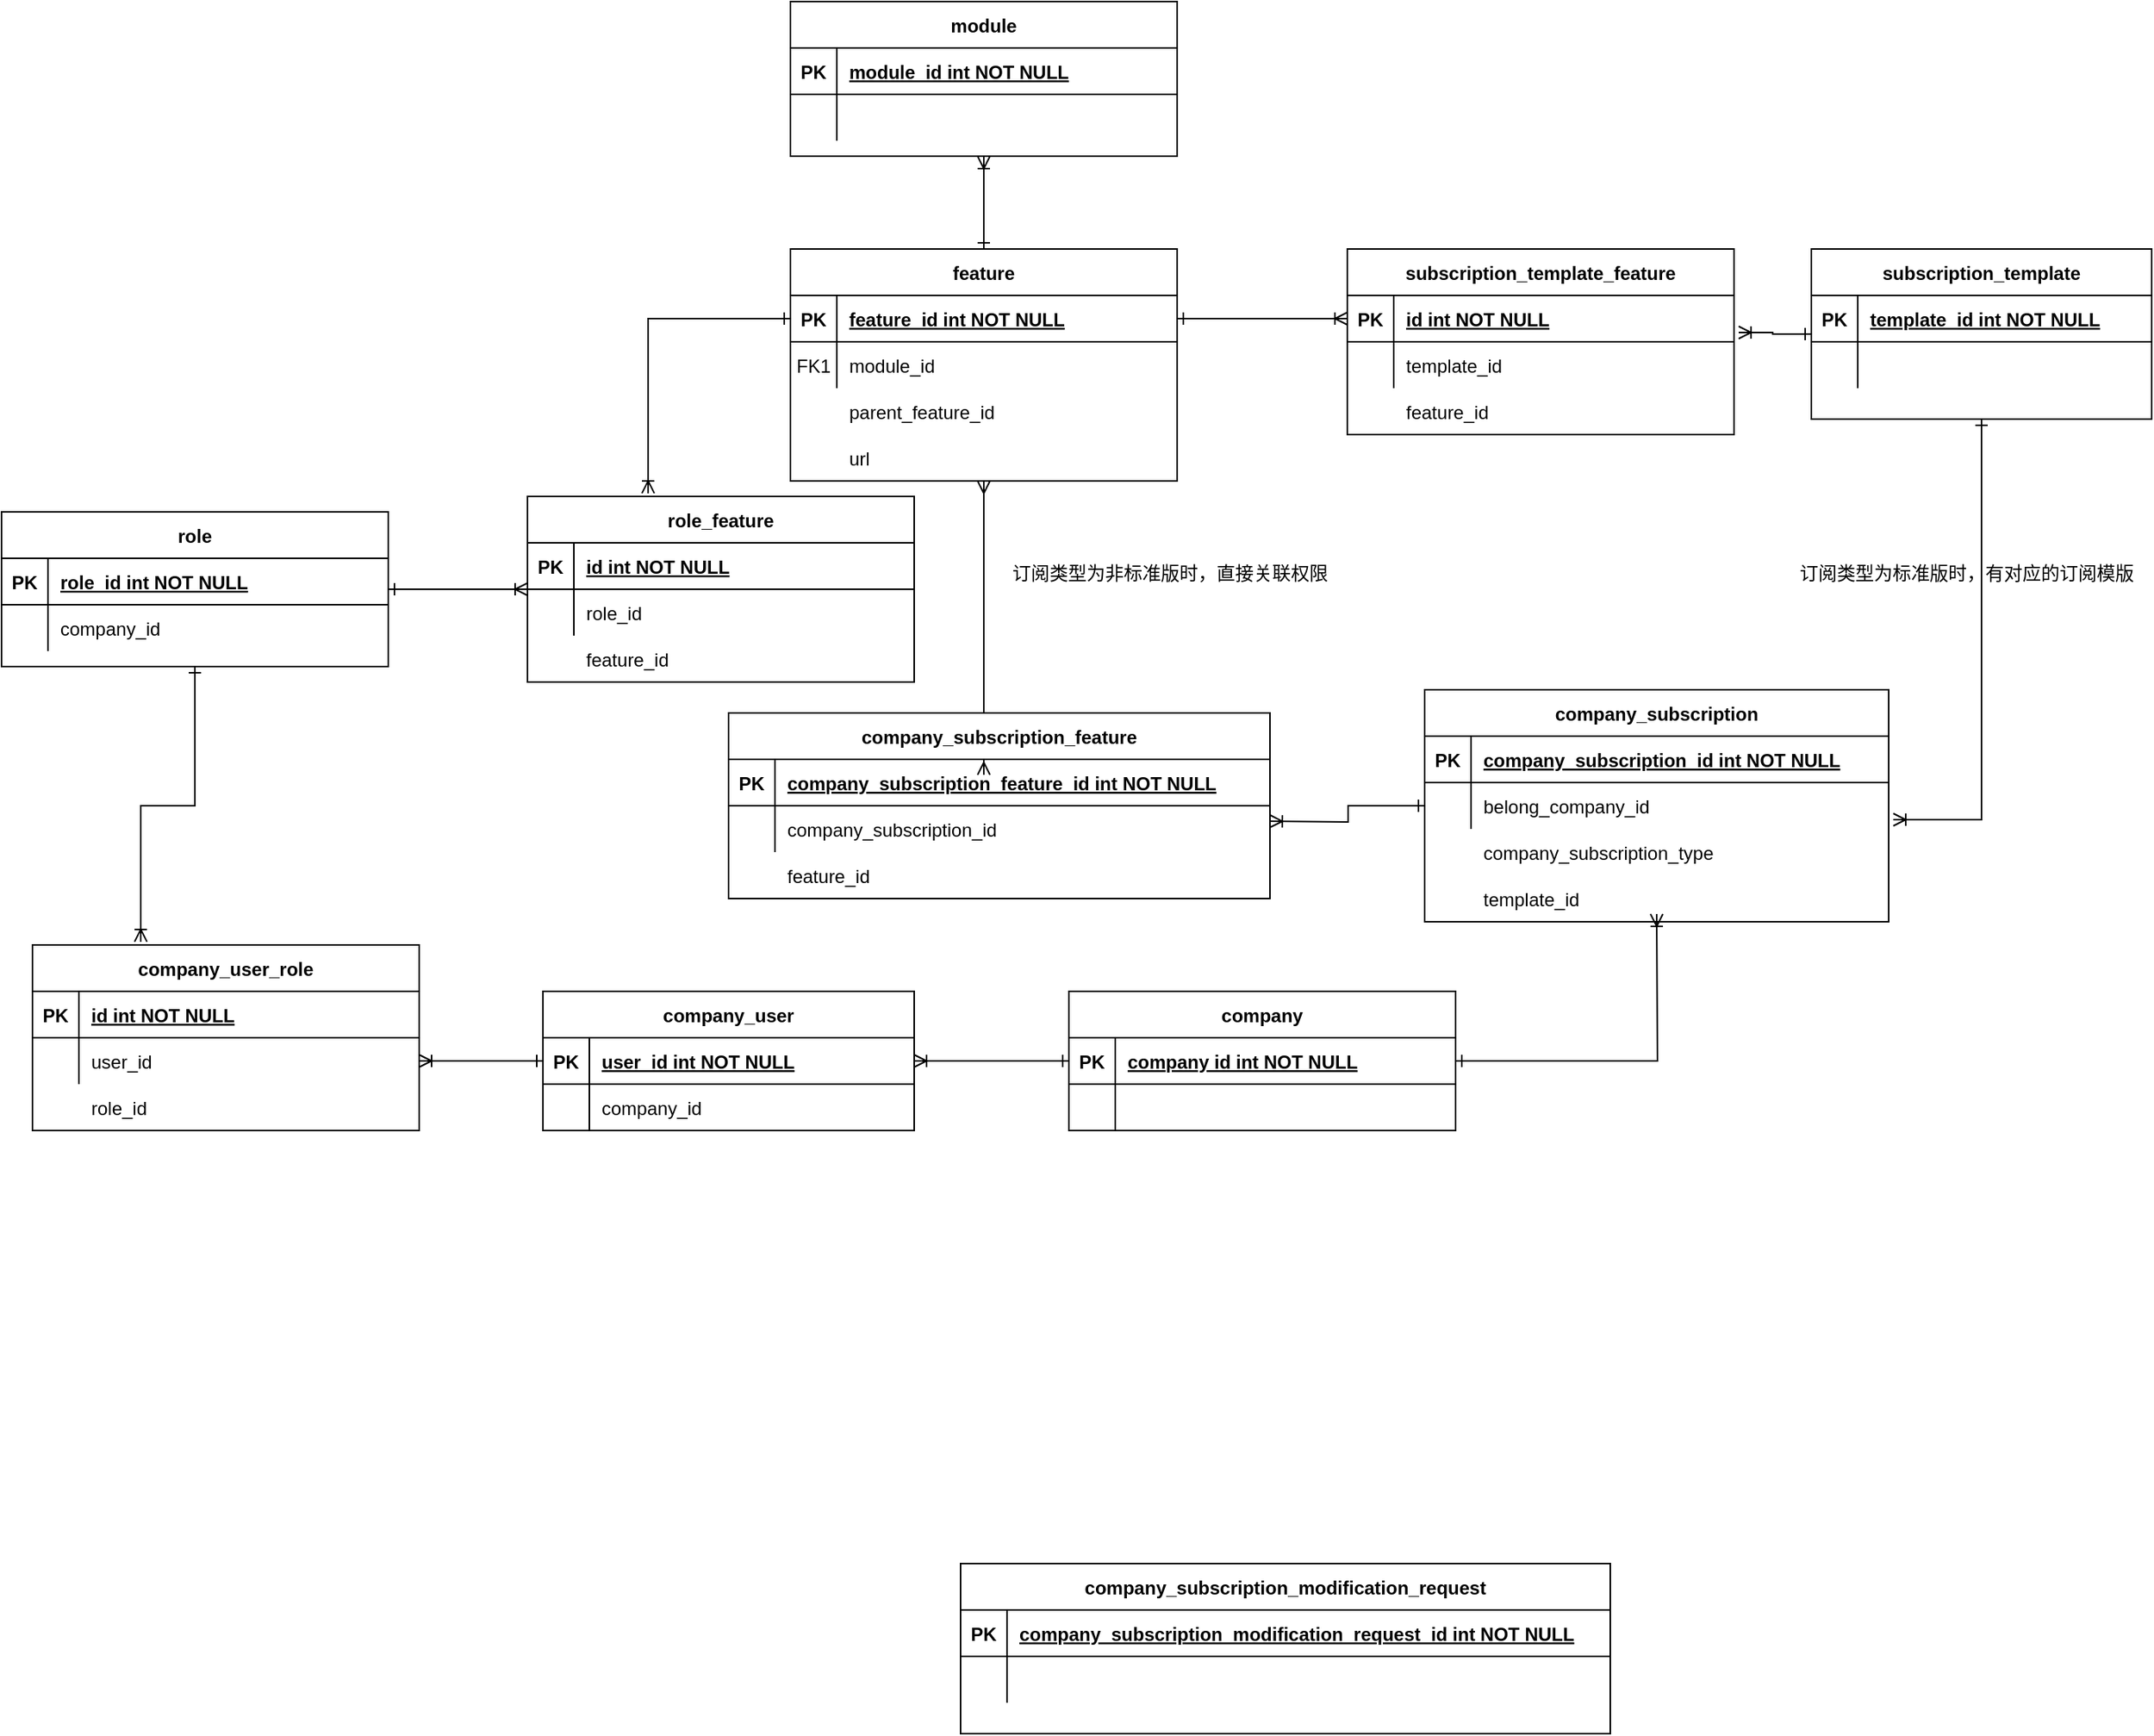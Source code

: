 <mxfile version="20.2.8" type="github">
  <diagram id="R2lEEEUBdFMjLlhIrx00" name="Page-1">
    <mxGraphModel dx="1426" dy="793" grid="1" gridSize="10" guides="1" tooltips="1" connect="1" arrows="1" fold="1" page="0" pageScale="1" pageWidth="850" pageHeight="1100" math="0" shadow="0" extFonts="Permanent Marker^https://fonts.googleapis.com/css?family=Permanent+Marker">
      <root>
        <mxCell id="0" />
        <mxCell id="1" parent="0" />
        <mxCell id="xBfSmEdKa_RjBlRWM9iu-1" value="company" style="shape=table;startSize=30;container=1;collapsible=1;childLayout=tableLayout;fixedRows=1;rowLines=0;fontStyle=1;align=center;resizeLast=1;" vertex="1" parent="1">
          <mxGeometry x="780" y="920" width="250" height="90" as="geometry" />
        </mxCell>
        <mxCell id="xBfSmEdKa_RjBlRWM9iu-2" value="" style="shape=partialRectangle;collapsible=0;dropTarget=0;pointerEvents=0;fillColor=none;points=[[0,0.5],[1,0.5]];portConstraint=eastwest;top=0;left=0;right=0;bottom=1;" vertex="1" parent="xBfSmEdKa_RjBlRWM9iu-1">
          <mxGeometry y="30" width="250" height="30" as="geometry" />
        </mxCell>
        <mxCell id="xBfSmEdKa_RjBlRWM9iu-3" value="PK" style="shape=partialRectangle;overflow=hidden;connectable=0;fillColor=none;top=0;left=0;bottom=0;right=0;fontStyle=1;" vertex="1" parent="xBfSmEdKa_RjBlRWM9iu-2">
          <mxGeometry width="30" height="30" as="geometry">
            <mxRectangle width="30" height="30" as="alternateBounds" />
          </mxGeometry>
        </mxCell>
        <mxCell id="xBfSmEdKa_RjBlRWM9iu-4" value="company id int NOT NULL " style="shape=partialRectangle;overflow=hidden;connectable=0;fillColor=none;top=0;left=0;bottom=0;right=0;align=left;spacingLeft=6;fontStyle=5;" vertex="1" parent="xBfSmEdKa_RjBlRWM9iu-2">
          <mxGeometry x="30" width="220" height="30" as="geometry">
            <mxRectangle width="220" height="30" as="alternateBounds" />
          </mxGeometry>
        </mxCell>
        <mxCell id="xBfSmEdKa_RjBlRWM9iu-5" value="" style="shape=partialRectangle;collapsible=0;dropTarget=0;pointerEvents=0;fillColor=none;points=[[0,0.5],[1,0.5]];portConstraint=eastwest;top=0;left=0;right=0;bottom=0;" vertex="1" parent="xBfSmEdKa_RjBlRWM9iu-1">
          <mxGeometry y="60" width="250" height="30" as="geometry" />
        </mxCell>
        <mxCell id="xBfSmEdKa_RjBlRWM9iu-6" value="" style="shape=partialRectangle;overflow=hidden;connectable=0;fillColor=none;top=0;left=0;bottom=0;right=0;" vertex="1" parent="xBfSmEdKa_RjBlRWM9iu-5">
          <mxGeometry width="30" height="30" as="geometry">
            <mxRectangle width="30" height="30" as="alternateBounds" />
          </mxGeometry>
        </mxCell>
        <mxCell id="xBfSmEdKa_RjBlRWM9iu-7" value="" style="shape=partialRectangle;overflow=hidden;connectable=0;fillColor=none;top=0;left=0;bottom=0;right=0;align=left;spacingLeft=6;" vertex="1" parent="xBfSmEdKa_RjBlRWM9iu-5">
          <mxGeometry x="30" width="220" height="30" as="geometry">
            <mxRectangle width="220" height="30" as="alternateBounds" />
          </mxGeometry>
        </mxCell>
        <mxCell id="xBfSmEdKa_RjBlRWM9iu-9" value="company_subscription_modification_request" style="shape=table;startSize=30;container=1;collapsible=1;childLayout=tableLayout;fixedRows=1;rowLines=0;fontStyle=1;align=center;resizeLast=1;" vertex="1" parent="1">
          <mxGeometry x="710" y="1290" width="420" height="110" as="geometry" />
        </mxCell>
        <mxCell id="xBfSmEdKa_RjBlRWM9iu-10" value="" style="shape=partialRectangle;collapsible=0;dropTarget=0;pointerEvents=0;fillColor=none;points=[[0,0.5],[1,0.5]];portConstraint=eastwest;top=0;left=0;right=0;bottom=1;" vertex="1" parent="xBfSmEdKa_RjBlRWM9iu-9">
          <mxGeometry y="30" width="420" height="30" as="geometry" />
        </mxCell>
        <mxCell id="xBfSmEdKa_RjBlRWM9iu-11" value="PK" style="shape=partialRectangle;overflow=hidden;connectable=0;fillColor=none;top=0;left=0;bottom=0;right=0;fontStyle=1;" vertex="1" parent="xBfSmEdKa_RjBlRWM9iu-10">
          <mxGeometry width="30" height="30" as="geometry">
            <mxRectangle width="30" height="30" as="alternateBounds" />
          </mxGeometry>
        </mxCell>
        <mxCell id="xBfSmEdKa_RjBlRWM9iu-12" value="company_subscription_modification_request_id int NOT NULL " style="shape=partialRectangle;overflow=hidden;connectable=0;fillColor=none;top=0;left=0;bottom=0;right=0;align=left;spacingLeft=6;fontStyle=5;" vertex="1" parent="xBfSmEdKa_RjBlRWM9iu-10">
          <mxGeometry x="30" width="390" height="30" as="geometry">
            <mxRectangle width="390" height="30" as="alternateBounds" />
          </mxGeometry>
        </mxCell>
        <mxCell id="xBfSmEdKa_RjBlRWM9iu-13" value="" style="shape=partialRectangle;collapsible=0;dropTarget=0;pointerEvents=0;fillColor=none;points=[[0,0.5],[1,0.5]];portConstraint=eastwest;top=0;left=0;right=0;bottom=0;" vertex="1" parent="xBfSmEdKa_RjBlRWM9iu-9">
          <mxGeometry y="60" width="420" height="30" as="geometry" />
        </mxCell>
        <mxCell id="xBfSmEdKa_RjBlRWM9iu-14" value="" style="shape=partialRectangle;overflow=hidden;connectable=0;fillColor=none;top=0;left=0;bottom=0;right=0;" vertex="1" parent="xBfSmEdKa_RjBlRWM9iu-13">
          <mxGeometry width="30" height="30" as="geometry">
            <mxRectangle width="30" height="30" as="alternateBounds" />
          </mxGeometry>
        </mxCell>
        <mxCell id="xBfSmEdKa_RjBlRWM9iu-15" value="" style="shape=partialRectangle;overflow=hidden;connectable=0;fillColor=none;top=0;left=0;bottom=0;right=0;align=left;spacingLeft=6;" vertex="1" parent="xBfSmEdKa_RjBlRWM9iu-13">
          <mxGeometry x="30" width="390" height="30" as="geometry">
            <mxRectangle width="390" height="30" as="alternateBounds" />
          </mxGeometry>
        </mxCell>
        <mxCell id="xBfSmEdKa_RjBlRWM9iu-17" value="module" style="shape=table;startSize=30;container=1;collapsible=1;childLayout=tableLayout;fixedRows=1;rowLines=0;fontStyle=1;align=center;resizeLast=1;" vertex="1" parent="1">
          <mxGeometry x="600" y="280" width="250" height="100" as="geometry" />
        </mxCell>
        <mxCell id="xBfSmEdKa_RjBlRWM9iu-18" value="" style="shape=partialRectangle;collapsible=0;dropTarget=0;pointerEvents=0;fillColor=none;points=[[0,0.5],[1,0.5]];portConstraint=eastwest;top=0;left=0;right=0;bottom=1;" vertex="1" parent="xBfSmEdKa_RjBlRWM9iu-17">
          <mxGeometry y="30" width="250" height="30" as="geometry" />
        </mxCell>
        <mxCell id="xBfSmEdKa_RjBlRWM9iu-19" value="PK" style="shape=partialRectangle;overflow=hidden;connectable=0;fillColor=none;top=0;left=0;bottom=0;right=0;fontStyle=1;" vertex="1" parent="xBfSmEdKa_RjBlRWM9iu-18">
          <mxGeometry width="30" height="30" as="geometry">
            <mxRectangle width="30" height="30" as="alternateBounds" />
          </mxGeometry>
        </mxCell>
        <mxCell id="xBfSmEdKa_RjBlRWM9iu-20" value="module_id int NOT NULL " style="shape=partialRectangle;overflow=hidden;connectable=0;fillColor=none;top=0;left=0;bottom=0;right=0;align=left;spacingLeft=6;fontStyle=5;" vertex="1" parent="xBfSmEdKa_RjBlRWM9iu-18">
          <mxGeometry x="30" width="220" height="30" as="geometry">
            <mxRectangle width="220" height="30" as="alternateBounds" />
          </mxGeometry>
        </mxCell>
        <mxCell id="xBfSmEdKa_RjBlRWM9iu-21" value="" style="shape=partialRectangle;collapsible=0;dropTarget=0;pointerEvents=0;fillColor=none;points=[[0,0.5],[1,0.5]];portConstraint=eastwest;top=0;left=0;right=0;bottom=0;" vertex="1" parent="xBfSmEdKa_RjBlRWM9iu-17">
          <mxGeometry y="60" width="250" height="30" as="geometry" />
        </mxCell>
        <mxCell id="xBfSmEdKa_RjBlRWM9iu-22" value="" style="shape=partialRectangle;overflow=hidden;connectable=0;fillColor=none;top=0;left=0;bottom=0;right=0;" vertex="1" parent="xBfSmEdKa_RjBlRWM9iu-21">
          <mxGeometry width="30" height="30" as="geometry">
            <mxRectangle width="30" height="30" as="alternateBounds" />
          </mxGeometry>
        </mxCell>
        <mxCell id="xBfSmEdKa_RjBlRWM9iu-23" value="" style="shape=partialRectangle;overflow=hidden;connectable=0;fillColor=none;top=0;left=0;bottom=0;right=0;align=left;spacingLeft=6;" vertex="1" parent="xBfSmEdKa_RjBlRWM9iu-21">
          <mxGeometry x="30" width="220" height="30" as="geometry">
            <mxRectangle width="220" height="30" as="alternateBounds" />
          </mxGeometry>
        </mxCell>
        <mxCell id="xBfSmEdKa_RjBlRWM9iu-108" style="edgeStyle=orthogonalEdgeStyle;rounded=0;orthogonalLoop=1;jettySize=auto;html=1;entryX=0.5;entryY=1;entryDx=0;entryDy=0;endArrow=ERoneToMany;fontSize=12;startArrow=ERone;endFill=1;startFill=0;" edge="1" parent="1" source="xBfSmEdKa_RjBlRWM9iu-24" target="xBfSmEdKa_RjBlRWM9iu-17">
          <mxGeometry relative="1" as="geometry" />
        </mxCell>
        <mxCell id="xBfSmEdKa_RjBlRWM9iu-120" style="edgeStyle=orthogonalEdgeStyle;rounded=0;orthogonalLoop=1;jettySize=auto;html=1;exitX=0.5;exitY=1;exitDx=0;exitDy=0;endArrow=ERmany;fontSize=12;startArrow=ERmany;" edge="1" parent="1" source="xBfSmEdKa_RjBlRWM9iu-24">
          <mxGeometry relative="1" as="geometry">
            <mxPoint x="725" y="780" as="targetPoint" />
          </mxGeometry>
        </mxCell>
        <mxCell id="xBfSmEdKa_RjBlRWM9iu-24" value="feature" style="shape=table;startSize=30;container=1;collapsible=1;childLayout=tableLayout;fixedRows=1;rowLines=0;fontStyle=1;align=center;resizeLast=1;" vertex="1" parent="1">
          <mxGeometry x="600" y="440" width="250" height="150" as="geometry" />
        </mxCell>
        <mxCell id="xBfSmEdKa_RjBlRWM9iu-25" value="" style="shape=partialRectangle;collapsible=0;dropTarget=0;pointerEvents=0;fillColor=none;points=[[0,0.5],[1,0.5]];portConstraint=eastwest;top=0;left=0;right=0;bottom=1;" vertex="1" parent="xBfSmEdKa_RjBlRWM9iu-24">
          <mxGeometry y="30" width="250" height="30" as="geometry" />
        </mxCell>
        <mxCell id="xBfSmEdKa_RjBlRWM9iu-26" value="PK" style="shape=partialRectangle;overflow=hidden;connectable=0;fillColor=none;top=0;left=0;bottom=0;right=0;fontStyle=1;" vertex="1" parent="xBfSmEdKa_RjBlRWM9iu-25">
          <mxGeometry width="30" height="30" as="geometry">
            <mxRectangle width="30" height="30" as="alternateBounds" />
          </mxGeometry>
        </mxCell>
        <mxCell id="xBfSmEdKa_RjBlRWM9iu-27" value="feature_id int NOT NULL " style="shape=partialRectangle;overflow=hidden;connectable=0;fillColor=none;top=0;left=0;bottom=0;right=0;align=left;spacingLeft=6;fontStyle=5;" vertex="1" parent="xBfSmEdKa_RjBlRWM9iu-25">
          <mxGeometry x="30" width="220" height="30" as="geometry">
            <mxRectangle width="220" height="30" as="alternateBounds" />
          </mxGeometry>
        </mxCell>
        <mxCell id="xBfSmEdKa_RjBlRWM9iu-28" value="" style="shape=partialRectangle;collapsible=0;dropTarget=0;pointerEvents=0;fillColor=none;points=[[0,0.5],[1,0.5]];portConstraint=eastwest;top=0;left=0;right=0;bottom=0;" vertex="1" parent="xBfSmEdKa_RjBlRWM9iu-24">
          <mxGeometry y="60" width="250" height="30" as="geometry" />
        </mxCell>
        <mxCell id="xBfSmEdKa_RjBlRWM9iu-29" value="FK1" style="shape=partialRectangle;overflow=hidden;connectable=0;fillColor=none;top=0;left=0;bottom=0;right=0;" vertex="1" parent="xBfSmEdKa_RjBlRWM9iu-28">
          <mxGeometry width="30" height="30" as="geometry">
            <mxRectangle width="30" height="30" as="alternateBounds" />
          </mxGeometry>
        </mxCell>
        <mxCell id="xBfSmEdKa_RjBlRWM9iu-30" value="module_id " style="shape=partialRectangle;overflow=hidden;connectable=0;fillColor=none;top=0;left=0;bottom=0;right=0;align=left;spacingLeft=6;" vertex="1" parent="xBfSmEdKa_RjBlRWM9iu-28">
          <mxGeometry x="30" width="220" height="30" as="geometry">
            <mxRectangle width="220" height="30" as="alternateBounds" />
          </mxGeometry>
        </mxCell>
        <mxCell id="xBfSmEdKa_RjBlRWM9iu-68" style="edgeStyle=orthogonalEdgeStyle;rounded=0;orthogonalLoop=1;jettySize=auto;html=1;endArrow=ERoneToMany;fontSize=12;startArrow=ERone;endFill=1;startFill=0;" edge="1" parent="1" source="xBfSmEdKa_RjBlRWM9iu-32">
          <mxGeometry relative="1" as="geometry">
            <mxPoint x="430" y="660" as="targetPoint" />
          </mxGeometry>
        </mxCell>
        <mxCell id="xBfSmEdKa_RjBlRWM9iu-92" style="edgeStyle=orthogonalEdgeStyle;rounded=0;orthogonalLoop=1;jettySize=auto;html=1;entryX=0.28;entryY=-0.017;entryDx=0;entryDy=0;entryPerimeter=0;endArrow=ERoneToMany;fontSize=12;startArrow=ERone;endFill=1;startFill=0;" edge="1" parent="1" source="xBfSmEdKa_RjBlRWM9iu-32" target="xBfSmEdKa_RjBlRWM9iu-75">
          <mxGeometry relative="1" as="geometry" />
        </mxCell>
        <mxCell id="xBfSmEdKa_RjBlRWM9iu-32" value="role" style="shape=table;startSize=30;container=1;collapsible=1;childLayout=tableLayout;fixedRows=1;rowLines=0;fontStyle=1;align=center;resizeLast=1;" vertex="1" parent="1">
          <mxGeometry x="90" y="610" width="250" height="100" as="geometry" />
        </mxCell>
        <mxCell id="xBfSmEdKa_RjBlRWM9iu-33" value="" style="shape=partialRectangle;collapsible=0;dropTarget=0;pointerEvents=0;fillColor=none;points=[[0,0.5],[1,0.5]];portConstraint=eastwest;top=0;left=0;right=0;bottom=1;" vertex="1" parent="xBfSmEdKa_RjBlRWM9iu-32">
          <mxGeometry y="30" width="250" height="30" as="geometry" />
        </mxCell>
        <mxCell id="xBfSmEdKa_RjBlRWM9iu-34" value="PK" style="shape=partialRectangle;overflow=hidden;connectable=0;fillColor=none;top=0;left=0;bottom=0;right=0;fontStyle=1;" vertex="1" parent="xBfSmEdKa_RjBlRWM9iu-33">
          <mxGeometry width="30" height="30" as="geometry">
            <mxRectangle width="30" height="30" as="alternateBounds" />
          </mxGeometry>
        </mxCell>
        <mxCell id="xBfSmEdKa_RjBlRWM9iu-35" value="role_id int NOT NULL " style="shape=partialRectangle;overflow=hidden;connectable=0;fillColor=none;top=0;left=0;bottom=0;right=0;align=left;spacingLeft=6;fontStyle=5;" vertex="1" parent="xBfSmEdKa_RjBlRWM9iu-33">
          <mxGeometry x="30" width="220" height="30" as="geometry">
            <mxRectangle width="220" height="30" as="alternateBounds" />
          </mxGeometry>
        </mxCell>
        <mxCell id="xBfSmEdKa_RjBlRWM9iu-36" value="" style="shape=partialRectangle;collapsible=0;dropTarget=0;pointerEvents=0;fillColor=none;points=[[0,0.5],[1,0.5]];portConstraint=eastwest;top=0;left=0;right=0;bottom=0;" vertex="1" parent="xBfSmEdKa_RjBlRWM9iu-32">
          <mxGeometry y="60" width="250" height="30" as="geometry" />
        </mxCell>
        <mxCell id="xBfSmEdKa_RjBlRWM9iu-37" value="" style="shape=partialRectangle;overflow=hidden;connectable=0;fillColor=none;top=0;left=0;bottom=0;right=0;" vertex="1" parent="xBfSmEdKa_RjBlRWM9iu-36">
          <mxGeometry width="30" height="30" as="geometry">
            <mxRectangle width="30" height="30" as="alternateBounds" />
          </mxGeometry>
        </mxCell>
        <mxCell id="xBfSmEdKa_RjBlRWM9iu-38" value="company_id" style="shape=partialRectangle;overflow=hidden;connectable=0;fillColor=none;top=0;left=0;bottom=0;right=0;align=left;spacingLeft=6;" vertex="1" parent="xBfSmEdKa_RjBlRWM9iu-36">
          <mxGeometry x="30" width="220" height="30" as="geometry">
            <mxRectangle width="220" height="30" as="alternateBounds" />
          </mxGeometry>
        </mxCell>
        <mxCell id="xBfSmEdKa_RjBlRWM9iu-39" value="" style="shape=partialRectangle;overflow=hidden;connectable=0;fillColor=none;top=0;left=0;bottom=0;right=0;align=left;spacingLeft=6;" vertex="1" parent="1">
          <mxGeometry x="130" y="610" width="220" height="30" as="geometry">
            <mxRectangle width="220" height="30" as="alternateBounds" />
          </mxGeometry>
        </mxCell>
        <mxCell id="xBfSmEdKa_RjBlRWM9iu-104" style="edgeStyle=orthogonalEdgeStyle;rounded=0;orthogonalLoop=1;jettySize=auto;html=1;entryX=1.012;entryY=0.8;entryDx=0;entryDy=0;entryPerimeter=0;endArrow=ERoneToMany;fontSize=12;startArrow=ERone;endFill=1;startFill=0;" edge="1" parent="1" source="xBfSmEdKa_RjBlRWM9iu-40" target="xBfSmEdKa_RjBlRWM9iu-48">
          <mxGeometry relative="1" as="geometry" />
        </mxCell>
        <mxCell id="xBfSmEdKa_RjBlRWM9iu-105" style="edgeStyle=orthogonalEdgeStyle;rounded=0;orthogonalLoop=1;jettySize=auto;html=1;entryX=1.01;entryY=0.8;entryDx=0;entryDy=0;entryPerimeter=0;endArrow=ERoneToMany;fontSize=12;startArrow=ERone;endFill=1;startFill=0;" edge="1" parent="1" source="xBfSmEdKa_RjBlRWM9iu-40" target="xBfSmEdKa_RjBlRWM9iu-98">
          <mxGeometry relative="1" as="geometry" />
        </mxCell>
        <mxCell id="xBfSmEdKa_RjBlRWM9iu-40" value="subscription_template" style="shape=table;startSize=30;container=1;collapsible=1;childLayout=tableLayout;fixedRows=1;rowLines=0;fontStyle=1;align=center;resizeLast=1;" vertex="1" parent="1">
          <mxGeometry x="1260" y="440" width="220" height="110" as="geometry" />
        </mxCell>
        <mxCell id="xBfSmEdKa_RjBlRWM9iu-41" value="" style="shape=partialRectangle;collapsible=0;dropTarget=0;pointerEvents=0;fillColor=none;points=[[0,0.5],[1,0.5]];portConstraint=eastwest;top=0;left=0;right=0;bottom=1;" vertex="1" parent="xBfSmEdKa_RjBlRWM9iu-40">
          <mxGeometry y="30" width="220" height="30" as="geometry" />
        </mxCell>
        <mxCell id="xBfSmEdKa_RjBlRWM9iu-42" value="PK" style="shape=partialRectangle;overflow=hidden;connectable=0;fillColor=none;top=0;left=0;bottom=0;right=0;fontStyle=1;" vertex="1" parent="xBfSmEdKa_RjBlRWM9iu-41">
          <mxGeometry width="30" height="30" as="geometry">
            <mxRectangle width="30" height="30" as="alternateBounds" />
          </mxGeometry>
        </mxCell>
        <mxCell id="xBfSmEdKa_RjBlRWM9iu-43" value="template_id int NOT NULL " style="shape=partialRectangle;overflow=hidden;connectable=0;fillColor=none;top=0;left=0;bottom=0;right=0;align=left;spacingLeft=6;fontStyle=5;" vertex="1" parent="xBfSmEdKa_RjBlRWM9iu-41">
          <mxGeometry x="30" width="190" height="30" as="geometry">
            <mxRectangle width="190" height="30" as="alternateBounds" />
          </mxGeometry>
        </mxCell>
        <mxCell id="xBfSmEdKa_RjBlRWM9iu-44" value="" style="shape=partialRectangle;collapsible=0;dropTarget=0;pointerEvents=0;fillColor=none;points=[[0,0.5],[1,0.5]];portConstraint=eastwest;top=0;left=0;right=0;bottom=0;" vertex="1" parent="xBfSmEdKa_RjBlRWM9iu-40">
          <mxGeometry y="60" width="220" height="30" as="geometry" />
        </mxCell>
        <mxCell id="xBfSmEdKa_RjBlRWM9iu-45" value="" style="shape=partialRectangle;overflow=hidden;connectable=0;fillColor=none;top=0;left=0;bottom=0;right=0;" vertex="1" parent="xBfSmEdKa_RjBlRWM9iu-44">
          <mxGeometry width="30" height="30" as="geometry">
            <mxRectangle width="30" height="30" as="alternateBounds" />
          </mxGeometry>
        </mxCell>
        <mxCell id="xBfSmEdKa_RjBlRWM9iu-46" value="" style="shape=partialRectangle;overflow=hidden;connectable=0;fillColor=none;top=0;left=0;bottom=0;right=0;align=left;spacingLeft=6;" vertex="1" parent="xBfSmEdKa_RjBlRWM9iu-44">
          <mxGeometry x="30" width="190" height="30" as="geometry">
            <mxRectangle width="190" height="30" as="alternateBounds" />
          </mxGeometry>
        </mxCell>
        <mxCell id="xBfSmEdKa_RjBlRWM9iu-56" style="edgeStyle=orthogonalEdgeStyle;rounded=0;orthogonalLoop=1;jettySize=auto;html=1;exitX=1;exitY=0.5;exitDx=0;exitDy=0;entryX=0;entryY=0.5;entryDx=0;entryDy=0;endArrow=ERoneToMany;startArrow=ERone;endFill=1;startFill=0;fontSize=12;" edge="1" parent="1" source="xBfSmEdKa_RjBlRWM9iu-25" target="xBfSmEdKa_RjBlRWM9iu-48">
          <mxGeometry relative="1" as="geometry" />
        </mxCell>
        <mxCell id="xBfSmEdKa_RjBlRWM9iu-66" value="" style="group" vertex="1" connectable="0" parent="1">
          <mxGeometry x="410" y="600" width="250" height="120" as="geometry" />
        </mxCell>
        <mxCell id="xBfSmEdKa_RjBlRWM9iu-57" value="role_feature" style="shape=table;startSize=30;container=1;collapsible=1;childLayout=tableLayout;fixedRows=1;rowLines=0;fontStyle=1;align=center;resizeLast=1;movable=1;resizable=1;rotatable=1;deletable=1;editable=1;connectable=1;" vertex="1" parent="xBfSmEdKa_RjBlRWM9iu-66">
          <mxGeometry x="20" width="250" height="120" as="geometry" />
        </mxCell>
        <mxCell id="xBfSmEdKa_RjBlRWM9iu-58" value="" style="shape=partialRectangle;collapsible=0;dropTarget=0;pointerEvents=0;fillColor=none;points=[[0,0.5],[1,0.5]];portConstraint=eastwest;top=0;left=0;right=0;bottom=1;movable=0;resizable=0;rotatable=0;deletable=0;editable=0;connectable=0;" vertex="1" parent="xBfSmEdKa_RjBlRWM9iu-57">
          <mxGeometry y="30" width="250" height="30" as="geometry" />
        </mxCell>
        <mxCell id="xBfSmEdKa_RjBlRWM9iu-59" value="PK" style="shape=partialRectangle;overflow=hidden;connectable=0;fillColor=none;top=0;left=0;bottom=0;right=0;fontStyle=1;movable=0;resizable=0;rotatable=0;deletable=0;editable=0;" vertex="1" parent="xBfSmEdKa_RjBlRWM9iu-58">
          <mxGeometry width="30" height="30" as="geometry">
            <mxRectangle width="30" height="30" as="alternateBounds" />
          </mxGeometry>
        </mxCell>
        <mxCell id="xBfSmEdKa_RjBlRWM9iu-60" value="id int NOT NULL " style="shape=partialRectangle;overflow=hidden;connectable=0;fillColor=none;top=0;left=0;bottom=0;right=0;align=left;spacingLeft=6;fontStyle=5;movable=0;resizable=0;rotatable=0;deletable=0;editable=0;" vertex="1" parent="xBfSmEdKa_RjBlRWM9iu-58">
          <mxGeometry x="30" width="220" height="30" as="geometry">
            <mxRectangle width="220" height="30" as="alternateBounds" />
          </mxGeometry>
        </mxCell>
        <mxCell id="xBfSmEdKa_RjBlRWM9iu-61" value="" style="shape=partialRectangle;collapsible=0;dropTarget=0;pointerEvents=0;fillColor=none;points=[[0,0.5],[1,0.5]];portConstraint=eastwest;top=0;left=0;right=0;bottom=0;movable=0;resizable=0;rotatable=0;deletable=0;editable=0;connectable=0;" vertex="1" parent="xBfSmEdKa_RjBlRWM9iu-57">
          <mxGeometry y="60" width="250" height="30" as="geometry" />
        </mxCell>
        <mxCell id="xBfSmEdKa_RjBlRWM9iu-62" value="" style="shape=partialRectangle;overflow=hidden;connectable=0;fillColor=none;top=0;left=0;bottom=0;right=0;movable=0;resizable=0;rotatable=0;deletable=0;editable=0;" vertex="1" parent="xBfSmEdKa_RjBlRWM9iu-61">
          <mxGeometry width="30" height="30" as="geometry">
            <mxRectangle width="30" height="30" as="alternateBounds" />
          </mxGeometry>
        </mxCell>
        <mxCell id="xBfSmEdKa_RjBlRWM9iu-63" value="role_id" style="shape=partialRectangle;overflow=hidden;connectable=0;fillColor=none;top=0;left=0;bottom=0;right=0;align=left;spacingLeft=6;movable=0;resizable=0;rotatable=0;deletable=0;editable=0;" vertex="1" parent="xBfSmEdKa_RjBlRWM9iu-61">
          <mxGeometry x="30" width="220" height="30" as="geometry">
            <mxRectangle width="220" height="30" as="alternateBounds" />
          </mxGeometry>
        </mxCell>
        <mxCell id="xBfSmEdKa_RjBlRWM9iu-64" value="feature_id" style="shape=partialRectangle;overflow=hidden;connectable=1;fillColor=none;top=0;left=0;bottom=0;right=0;align=left;spacingLeft=6;movable=1;resizable=1;rotatable=1;deletable=1;editable=1;" vertex="1" parent="xBfSmEdKa_RjBlRWM9iu-66">
          <mxGeometry x="50" y="90" width="220" height="30" as="geometry">
            <mxRectangle width="220" height="30" as="alternateBounds" />
          </mxGeometry>
        </mxCell>
        <mxCell id="xBfSmEdKa_RjBlRWM9iu-67" value="" style="group" vertex="1" connectable="0" parent="1">
          <mxGeometry x="960" y="440" width="250" height="120" as="geometry" />
        </mxCell>
        <mxCell id="xBfSmEdKa_RjBlRWM9iu-47" value="subscription_template_feature" style="shape=table;startSize=30;container=1;collapsible=1;childLayout=tableLayout;fixedRows=1;rowLines=0;fontStyle=1;align=center;resizeLast=1;" vertex="1" parent="xBfSmEdKa_RjBlRWM9iu-67">
          <mxGeometry width="250" height="120" as="geometry" />
        </mxCell>
        <mxCell id="xBfSmEdKa_RjBlRWM9iu-48" value="" style="shape=partialRectangle;collapsible=0;dropTarget=0;pointerEvents=0;fillColor=none;points=[[0,0.5],[1,0.5]];portConstraint=eastwest;top=0;left=0;right=0;bottom=1;" vertex="1" parent="xBfSmEdKa_RjBlRWM9iu-47">
          <mxGeometry y="30" width="250" height="30" as="geometry" />
        </mxCell>
        <mxCell id="xBfSmEdKa_RjBlRWM9iu-49" value="PK" style="shape=partialRectangle;overflow=hidden;connectable=0;fillColor=none;top=0;left=0;bottom=0;right=0;fontStyle=1;" vertex="1" parent="xBfSmEdKa_RjBlRWM9iu-48">
          <mxGeometry width="30" height="30" as="geometry">
            <mxRectangle width="30" height="30" as="alternateBounds" />
          </mxGeometry>
        </mxCell>
        <mxCell id="xBfSmEdKa_RjBlRWM9iu-50" value="id int NOT NULL " style="shape=partialRectangle;overflow=hidden;connectable=0;fillColor=none;top=0;left=0;bottom=0;right=0;align=left;spacingLeft=6;fontStyle=5;" vertex="1" parent="xBfSmEdKa_RjBlRWM9iu-48">
          <mxGeometry x="30" width="220" height="30" as="geometry">
            <mxRectangle width="220" height="30" as="alternateBounds" />
          </mxGeometry>
        </mxCell>
        <mxCell id="xBfSmEdKa_RjBlRWM9iu-51" value="" style="shape=partialRectangle;collapsible=0;dropTarget=0;pointerEvents=0;fillColor=none;points=[[0,0.5],[1,0.5]];portConstraint=eastwest;top=0;left=0;right=0;bottom=0;" vertex="1" parent="xBfSmEdKa_RjBlRWM9iu-47">
          <mxGeometry y="60" width="250" height="30" as="geometry" />
        </mxCell>
        <mxCell id="xBfSmEdKa_RjBlRWM9iu-52" value="" style="shape=partialRectangle;overflow=hidden;connectable=0;fillColor=none;top=0;left=0;bottom=0;right=0;" vertex="1" parent="xBfSmEdKa_RjBlRWM9iu-51">
          <mxGeometry width="30" height="30" as="geometry">
            <mxRectangle width="30" height="30" as="alternateBounds" />
          </mxGeometry>
        </mxCell>
        <mxCell id="xBfSmEdKa_RjBlRWM9iu-53" value="template_id" style="shape=partialRectangle;overflow=hidden;connectable=0;fillColor=none;top=0;left=0;bottom=0;right=0;align=left;spacingLeft=6;" vertex="1" parent="xBfSmEdKa_RjBlRWM9iu-51">
          <mxGeometry x="30" width="220" height="30" as="geometry">
            <mxRectangle width="220" height="30" as="alternateBounds" />
          </mxGeometry>
        </mxCell>
        <mxCell id="xBfSmEdKa_RjBlRWM9iu-54" value="feature_id" style="shape=partialRectangle;overflow=hidden;connectable=0;fillColor=none;top=0;left=0;bottom=0;right=0;align=left;spacingLeft=6;" vertex="1" parent="xBfSmEdKa_RjBlRWM9iu-67">
          <mxGeometry x="30" y="90" width="220" height="30" as="geometry">
            <mxRectangle width="220" height="30" as="alternateBounds" />
          </mxGeometry>
        </mxCell>
        <mxCell id="xBfSmEdKa_RjBlRWM9iu-123" style="edgeStyle=orthogonalEdgeStyle;rounded=0;orthogonalLoop=1;jettySize=auto;html=1;entryX=1;entryY=0.5;entryDx=0;entryDy=0;endArrow=ERoneToMany;fontSize=12;startArrow=ERone;endFill=1;startFill=0;" edge="1" parent="1" source="xBfSmEdKa_RjBlRWM9iu-83" target="xBfSmEdKa_RjBlRWM9iu-81">
          <mxGeometry relative="1" as="geometry" />
        </mxCell>
        <mxCell id="xBfSmEdKa_RjBlRWM9iu-83" value="company_user" style="shape=table;startSize=30;container=1;collapsible=1;childLayout=tableLayout;fixedRows=1;rowLines=0;fontStyle=1;align=center;resizeLast=1;movable=1;resizable=1;rotatable=1;deletable=1;editable=1;connectable=1;" vertex="1" parent="1">
          <mxGeometry x="440" y="920" width="240" height="90" as="geometry" />
        </mxCell>
        <mxCell id="xBfSmEdKa_RjBlRWM9iu-84" value="" style="shape=partialRectangle;collapsible=0;dropTarget=0;pointerEvents=0;fillColor=none;points=[[0,0.5],[1,0.5]];portConstraint=eastwest;top=0;left=0;right=0;bottom=1;movable=0;resizable=0;rotatable=0;deletable=0;editable=0;connectable=0;" vertex="1" parent="xBfSmEdKa_RjBlRWM9iu-83">
          <mxGeometry y="30" width="240" height="30" as="geometry" />
        </mxCell>
        <mxCell id="xBfSmEdKa_RjBlRWM9iu-85" value="PK" style="shape=partialRectangle;overflow=hidden;connectable=0;fillColor=none;top=0;left=0;bottom=0;right=0;fontStyle=1;movable=0;resizable=0;rotatable=0;deletable=0;editable=0;" vertex="1" parent="xBfSmEdKa_RjBlRWM9iu-84">
          <mxGeometry width="30" height="30" as="geometry">
            <mxRectangle width="30" height="30" as="alternateBounds" />
          </mxGeometry>
        </mxCell>
        <mxCell id="xBfSmEdKa_RjBlRWM9iu-86" value="user_id int NOT NULL " style="shape=partialRectangle;overflow=hidden;connectable=1;fillColor=none;top=0;left=0;bottom=0;right=0;align=left;spacingLeft=6;fontStyle=5;movable=1;resizable=1;rotatable=1;deletable=1;editable=1;" vertex="1" parent="xBfSmEdKa_RjBlRWM9iu-84">
          <mxGeometry x="30" width="210" height="30" as="geometry">
            <mxRectangle width="210" height="30" as="alternateBounds" />
          </mxGeometry>
        </mxCell>
        <mxCell id="xBfSmEdKa_RjBlRWM9iu-87" value="" style="shape=partialRectangle;collapsible=0;dropTarget=0;pointerEvents=0;fillColor=none;points=[[0,0.5],[1,0.5]];portConstraint=eastwest;top=0;left=0;right=0;bottom=0;movable=0;resizable=0;rotatable=0;deletable=0;editable=0;connectable=0;" vertex="1" parent="xBfSmEdKa_RjBlRWM9iu-83">
          <mxGeometry y="60" width="240" height="30" as="geometry" />
        </mxCell>
        <mxCell id="xBfSmEdKa_RjBlRWM9iu-88" value="" style="shape=partialRectangle;overflow=hidden;connectable=0;fillColor=none;top=0;left=0;bottom=0;right=0;movable=0;resizable=0;rotatable=0;deletable=0;editable=0;" vertex="1" parent="xBfSmEdKa_RjBlRWM9iu-87">
          <mxGeometry width="30" height="30" as="geometry">
            <mxRectangle width="30" height="30" as="alternateBounds" />
          </mxGeometry>
        </mxCell>
        <mxCell id="xBfSmEdKa_RjBlRWM9iu-89" value="company_id" style="shape=partialRectangle;overflow=hidden;connectable=1;fillColor=none;top=0;left=0;bottom=0;right=0;align=left;spacingLeft=6;movable=1;resizable=1;rotatable=1;deletable=1;editable=1;" vertex="1" parent="xBfSmEdKa_RjBlRWM9iu-87">
          <mxGeometry x="30" width="210" height="30" as="geometry">
            <mxRectangle width="210" height="30" as="alternateBounds" />
          </mxGeometry>
        </mxCell>
        <mxCell id="xBfSmEdKa_RjBlRWM9iu-91" value="" style="group" vertex="1" connectable="0" parent="1">
          <mxGeometry x="110" y="890" width="250" height="120" as="geometry" />
        </mxCell>
        <mxCell id="xBfSmEdKa_RjBlRWM9iu-75" value="company_user_role" style="shape=table;startSize=30;container=1;collapsible=1;childLayout=tableLayout;fixedRows=1;rowLines=0;fontStyle=1;align=center;resizeLast=1;movable=1;resizable=1;rotatable=1;deletable=1;editable=1;connectable=1;" vertex="1" parent="xBfSmEdKa_RjBlRWM9iu-91">
          <mxGeometry width="250" height="120" as="geometry" />
        </mxCell>
        <mxCell id="xBfSmEdKa_RjBlRWM9iu-76" value="" style="shape=partialRectangle;collapsible=0;dropTarget=0;pointerEvents=0;fillColor=none;points=[[0,0.5],[1,0.5]];portConstraint=eastwest;top=0;left=0;right=0;bottom=1;movable=0;resizable=0;rotatable=0;deletable=0;editable=0;connectable=0;" vertex="1" parent="xBfSmEdKa_RjBlRWM9iu-75">
          <mxGeometry y="30" width="250" height="30" as="geometry" />
        </mxCell>
        <mxCell id="xBfSmEdKa_RjBlRWM9iu-77" value="PK" style="shape=partialRectangle;overflow=hidden;connectable=0;fillColor=none;top=0;left=0;bottom=0;right=0;fontStyle=1;movable=0;resizable=0;rotatable=0;deletable=0;editable=0;" vertex="1" parent="xBfSmEdKa_RjBlRWM9iu-76">
          <mxGeometry width="30" height="30" as="geometry">
            <mxRectangle width="30" height="30" as="alternateBounds" />
          </mxGeometry>
        </mxCell>
        <mxCell id="xBfSmEdKa_RjBlRWM9iu-78" value="id int NOT NULL " style="shape=partialRectangle;overflow=hidden;connectable=0;fillColor=none;top=0;left=0;bottom=0;right=0;align=left;spacingLeft=6;fontStyle=5;movable=0;resizable=0;rotatable=0;deletable=0;editable=0;" vertex="1" parent="xBfSmEdKa_RjBlRWM9iu-76">
          <mxGeometry x="30" width="220" height="30" as="geometry">
            <mxRectangle width="220" height="30" as="alternateBounds" />
          </mxGeometry>
        </mxCell>
        <mxCell id="xBfSmEdKa_RjBlRWM9iu-79" value="" style="shape=partialRectangle;collapsible=0;dropTarget=0;pointerEvents=0;fillColor=none;points=[[0,0.5],[1,0.5]];portConstraint=eastwest;top=0;left=0;right=0;bottom=0;movable=0;resizable=0;rotatable=0;deletable=0;editable=0;connectable=0;" vertex="1" parent="xBfSmEdKa_RjBlRWM9iu-75">
          <mxGeometry y="60" width="250" height="30" as="geometry" />
        </mxCell>
        <mxCell id="xBfSmEdKa_RjBlRWM9iu-80" value="" style="shape=partialRectangle;overflow=hidden;connectable=0;fillColor=none;top=0;left=0;bottom=0;right=0;movable=0;resizable=0;rotatable=0;deletable=0;editable=0;" vertex="1" parent="xBfSmEdKa_RjBlRWM9iu-79">
          <mxGeometry width="30" height="30" as="geometry">
            <mxRectangle width="30" height="30" as="alternateBounds" />
          </mxGeometry>
        </mxCell>
        <mxCell id="xBfSmEdKa_RjBlRWM9iu-81" value="user_id" style="shape=partialRectangle;overflow=hidden;connectable=1;fillColor=none;top=0;left=0;bottom=0;right=0;align=left;spacingLeft=6;movable=1;resizable=1;rotatable=1;deletable=1;editable=1;" vertex="1" parent="xBfSmEdKa_RjBlRWM9iu-79">
          <mxGeometry x="30" width="220" height="30" as="geometry">
            <mxRectangle width="220" height="30" as="alternateBounds" />
          </mxGeometry>
        </mxCell>
        <mxCell id="xBfSmEdKa_RjBlRWM9iu-82" value="role_id " style="shape=partialRectangle;overflow=hidden;connectable=1;fillColor=none;top=0;left=0;bottom=0;right=0;align=left;spacingLeft=6;movable=1;resizable=1;rotatable=1;deletable=1;editable=1;" vertex="1" parent="xBfSmEdKa_RjBlRWM9iu-91">
          <mxGeometry x="30" y="90" width="220" height="30" as="geometry">
            <mxRectangle width="220" height="30" as="alternateBounds" />
          </mxGeometry>
        </mxCell>
        <mxCell id="xBfSmEdKa_RjBlRWM9iu-106" value="" style="group" vertex="1" connectable="0" parent="1">
          <mxGeometry x="1010" y="725" width="300" height="150" as="geometry" />
        </mxCell>
        <mxCell id="xBfSmEdKa_RjBlRWM9iu-94" value="company_subscription" style="shape=table;startSize=30;container=1;collapsible=1;childLayout=tableLayout;fixedRows=1;rowLines=0;fontStyle=1;align=center;resizeLast=1;" vertex="1" parent="xBfSmEdKa_RjBlRWM9iu-106">
          <mxGeometry width="300" height="150" as="geometry" />
        </mxCell>
        <mxCell id="xBfSmEdKa_RjBlRWM9iu-95" value="" style="shape=partialRectangle;collapsible=0;dropTarget=0;pointerEvents=0;fillColor=none;points=[[0,0.5],[1,0.5]];portConstraint=eastwest;top=0;left=0;right=0;bottom=1;" vertex="1" parent="xBfSmEdKa_RjBlRWM9iu-94">
          <mxGeometry y="30" width="300" height="30" as="geometry" />
        </mxCell>
        <mxCell id="xBfSmEdKa_RjBlRWM9iu-96" value="PK" style="shape=partialRectangle;overflow=hidden;connectable=0;fillColor=none;top=0;left=0;bottom=0;right=0;fontStyle=1;" vertex="1" parent="xBfSmEdKa_RjBlRWM9iu-95">
          <mxGeometry width="30" height="30" as="geometry">
            <mxRectangle width="30" height="30" as="alternateBounds" />
          </mxGeometry>
        </mxCell>
        <mxCell id="xBfSmEdKa_RjBlRWM9iu-97" value="company_subscription_id int NOT NULL " style="shape=partialRectangle;overflow=hidden;connectable=0;fillColor=none;top=0;left=0;bottom=0;right=0;align=left;spacingLeft=6;fontStyle=5;" vertex="1" parent="xBfSmEdKa_RjBlRWM9iu-95">
          <mxGeometry x="30" width="270" height="30" as="geometry">
            <mxRectangle width="270" height="30" as="alternateBounds" />
          </mxGeometry>
        </mxCell>
        <mxCell id="xBfSmEdKa_RjBlRWM9iu-98" value="" style="shape=partialRectangle;collapsible=0;dropTarget=0;pointerEvents=0;fillColor=none;points=[[0,0.5],[1,0.5]];portConstraint=eastwest;top=0;left=0;right=0;bottom=0;" vertex="1" parent="xBfSmEdKa_RjBlRWM9iu-94">
          <mxGeometry y="60" width="300" height="30" as="geometry" />
        </mxCell>
        <mxCell id="xBfSmEdKa_RjBlRWM9iu-99" value="" style="shape=partialRectangle;overflow=hidden;connectable=0;fillColor=none;top=0;left=0;bottom=0;right=0;" vertex="1" parent="xBfSmEdKa_RjBlRWM9iu-98">
          <mxGeometry width="30" height="30" as="geometry">
            <mxRectangle width="30" height="30" as="alternateBounds" />
          </mxGeometry>
        </mxCell>
        <mxCell id="xBfSmEdKa_RjBlRWM9iu-100" value="belong_company_id" style="shape=partialRectangle;overflow=hidden;connectable=0;fillColor=none;top=0;left=0;bottom=0;right=0;align=left;spacingLeft=6;" vertex="1" parent="xBfSmEdKa_RjBlRWM9iu-98">
          <mxGeometry x="30" width="270" height="30" as="geometry">
            <mxRectangle width="270" height="30" as="alternateBounds" />
          </mxGeometry>
        </mxCell>
        <mxCell id="xBfSmEdKa_RjBlRWM9iu-101" value="company_subscription_type" style="shape=partialRectangle;overflow=hidden;connectable=0;fillColor=none;top=0;left=0;bottom=0;right=0;align=left;spacingLeft=6;" vertex="1" parent="xBfSmEdKa_RjBlRWM9iu-106">
          <mxGeometry x="30" y="90" width="270" height="30" as="geometry">
            <mxRectangle width="270" height="30" as="alternateBounds" />
          </mxGeometry>
        </mxCell>
        <mxCell id="xBfSmEdKa_RjBlRWM9iu-102" value="template_id" style="shape=partialRectangle;overflow=hidden;connectable=0;fillColor=none;top=0;left=0;bottom=0;right=0;align=left;spacingLeft=6;" vertex="1" parent="xBfSmEdKa_RjBlRWM9iu-106">
          <mxGeometry x="30" y="120" width="270" height="30" as="geometry">
            <mxRectangle width="270" height="30" as="alternateBounds" />
          </mxGeometry>
        </mxCell>
        <mxCell id="xBfSmEdKa_RjBlRWM9iu-109" style="edgeStyle=orthogonalEdgeStyle;rounded=0;orthogonalLoop=1;jettySize=auto;html=1;exitX=0;exitY=0.5;exitDx=0;exitDy=0;entryX=0.312;entryY=-0.017;entryDx=0;entryDy=0;entryPerimeter=0;endArrow=ERoneToMany;fontSize=12;startArrow=ERone;endFill=1;startFill=0;" edge="1" parent="1" source="xBfSmEdKa_RjBlRWM9iu-25" target="xBfSmEdKa_RjBlRWM9iu-57">
          <mxGeometry relative="1" as="geometry" />
        </mxCell>
        <mxCell id="xBfSmEdKa_RjBlRWM9iu-118" value="" style="group" vertex="1" connectable="0" parent="1">
          <mxGeometry x="560" y="740" width="350" height="120" as="geometry" />
        </mxCell>
        <mxCell id="xBfSmEdKa_RjBlRWM9iu-110" value="company_subscription_feature" style="shape=table;startSize=30;container=1;collapsible=1;childLayout=tableLayout;fixedRows=1;rowLines=0;fontStyle=1;align=center;resizeLast=1;" vertex="1" parent="xBfSmEdKa_RjBlRWM9iu-118">
          <mxGeometry width="350" height="120" as="geometry" />
        </mxCell>
        <mxCell id="xBfSmEdKa_RjBlRWM9iu-111" value="" style="shape=partialRectangle;collapsible=0;dropTarget=0;pointerEvents=0;fillColor=none;points=[[0,0.5],[1,0.5]];portConstraint=eastwest;top=0;left=0;right=0;bottom=1;" vertex="1" parent="xBfSmEdKa_RjBlRWM9iu-110">
          <mxGeometry y="30" width="350" height="30" as="geometry" />
        </mxCell>
        <mxCell id="xBfSmEdKa_RjBlRWM9iu-112" value="PK" style="shape=partialRectangle;overflow=hidden;connectable=0;fillColor=none;top=0;left=0;bottom=0;right=0;fontStyle=1;" vertex="1" parent="xBfSmEdKa_RjBlRWM9iu-111">
          <mxGeometry width="30" height="30" as="geometry">
            <mxRectangle width="30" height="30" as="alternateBounds" />
          </mxGeometry>
        </mxCell>
        <mxCell id="xBfSmEdKa_RjBlRWM9iu-113" value="company_subscription_feature_id int NOT NULL " style="shape=partialRectangle;overflow=hidden;connectable=0;fillColor=none;top=0;left=0;bottom=0;right=0;align=left;spacingLeft=6;fontStyle=5;" vertex="1" parent="xBfSmEdKa_RjBlRWM9iu-111">
          <mxGeometry x="30" width="320" height="30" as="geometry">
            <mxRectangle width="320" height="30" as="alternateBounds" />
          </mxGeometry>
        </mxCell>
        <mxCell id="xBfSmEdKa_RjBlRWM9iu-114" value="" style="shape=partialRectangle;collapsible=0;dropTarget=0;pointerEvents=0;fillColor=none;points=[[0,0.5],[1,0.5]];portConstraint=eastwest;top=0;left=0;right=0;bottom=0;" vertex="1" parent="xBfSmEdKa_RjBlRWM9iu-110">
          <mxGeometry y="60" width="350" height="30" as="geometry" />
        </mxCell>
        <mxCell id="xBfSmEdKa_RjBlRWM9iu-115" value="" style="shape=partialRectangle;overflow=hidden;connectable=0;fillColor=none;top=0;left=0;bottom=0;right=0;" vertex="1" parent="xBfSmEdKa_RjBlRWM9iu-114">
          <mxGeometry width="30" height="30" as="geometry">
            <mxRectangle width="30" height="30" as="alternateBounds" />
          </mxGeometry>
        </mxCell>
        <mxCell id="xBfSmEdKa_RjBlRWM9iu-116" value="company_subscription_id" style="shape=partialRectangle;overflow=hidden;connectable=0;fillColor=none;top=0;left=0;bottom=0;right=0;align=left;spacingLeft=6;" vertex="1" parent="xBfSmEdKa_RjBlRWM9iu-114">
          <mxGeometry x="30" width="320" height="30" as="geometry">
            <mxRectangle width="320" height="30" as="alternateBounds" />
          </mxGeometry>
        </mxCell>
        <mxCell id="xBfSmEdKa_RjBlRWM9iu-117" value="feature_id" style="shape=partialRectangle;overflow=hidden;connectable=0;fillColor=none;top=0;left=0;bottom=0;right=0;align=left;spacingLeft=6;" vertex="1" parent="xBfSmEdKa_RjBlRWM9iu-118">
          <mxGeometry x="30" y="90" width="320" height="30" as="geometry">
            <mxRectangle width="320" height="30" as="alternateBounds" />
          </mxGeometry>
        </mxCell>
        <mxCell id="xBfSmEdKa_RjBlRWM9iu-121" style="edgeStyle=orthogonalEdgeStyle;rounded=0;orthogonalLoop=1;jettySize=auto;html=1;endArrow=ERoneToMany;fontSize=12;startArrow=ERone;endFill=1;startFill=0;" edge="1" parent="1" source="xBfSmEdKa_RjBlRWM9iu-94">
          <mxGeometry relative="1" as="geometry">
            <mxPoint x="910" y="810" as="targetPoint" />
          </mxGeometry>
        </mxCell>
        <mxCell id="xBfSmEdKa_RjBlRWM9iu-122" style="edgeStyle=orthogonalEdgeStyle;rounded=0;orthogonalLoop=1;jettySize=auto;html=1;exitX=0;exitY=0.5;exitDx=0;exitDy=0;entryX=1;entryY=0.5;entryDx=0;entryDy=0;endArrow=ERoneToMany;fontSize=12;startArrow=ERone;endFill=1;startFill=0;" edge="1" parent="1" source="xBfSmEdKa_RjBlRWM9iu-2" target="xBfSmEdKa_RjBlRWM9iu-86">
          <mxGeometry relative="1" as="geometry" />
        </mxCell>
        <mxCell id="xBfSmEdKa_RjBlRWM9iu-124" style="edgeStyle=orthogonalEdgeStyle;rounded=0;orthogonalLoop=1;jettySize=auto;html=1;exitX=1;exitY=0.5;exitDx=0;exitDy=0;endArrow=ERoneToMany;fontSize=12;startArrow=ERone;endFill=1;startFill=0;" edge="1" parent="1" source="xBfSmEdKa_RjBlRWM9iu-2">
          <mxGeometry relative="1" as="geometry">
            <mxPoint x="1160" y="870" as="targetPoint" />
          </mxGeometry>
        </mxCell>
        <mxCell id="xBfSmEdKa_RjBlRWM9iu-125" value="订阅类型为标准版时，有对应的订阅模版" style="text;html=1;resizable=0;autosize=1;align=center;verticalAlign=middle;points=[];fillColor=none;strokeColor=none;rounded=0;" vertex="1" parent="1">
          <mxGeometry x="1240" y="635" width="240" height="30" as="geometry" />
        </mxCell>
        <mxCell id="xBfSmEdKa_RjBlRWM9iu-126" value="订阅类型为非标准版时，直接关联权限" style="text;html=1;resizable=0;autosize=1;align=center;verticalAlign=middle;points=[];fillColor=none;strokeColor=none;rounded=0;" vertex="1" parent="1">
          <mxGeometry x="730" y="635" width="230" height="30" as="geometry" />
        </mxCell>
        <mxCell id="xBfSmEdKa_RjBlRWM9iu-129" value="parent_feature_id" style="shape=partialRectangle;overflow=hidden;connectable=0;fillColor=none;top=0;left=0;bottom=0;right=0;align=left;spacingLeft=6;" vertex="1" parent="1">
          <mxGeometry x="630" y="530" width="220" height="30" as="geometry">
            <mxRectangle width="220" height="30" as="alternateBounds" />
          </mxGeometry>
        </mxCell>
        <mxCell id="xBfSmEdKa_RjBlRWM9iu-130" value="url" style="shape=partialRectangle;overflow=hidden;connectable=0;fillColor=none;top=0;left=0;bottom=0;right=0;align=left;spacingLeft=6;" vertex="1" parent="1">
          <mxGeometry x="630" y="560" width="220" height="30" as="geometry">
            <mxRectangle width="220" height="30" as="alternateBounds" />
          </mxGeometry>
        </mxCell>
      </root>
    </mxGraphModel>
  </diagram>
</mxfile>
